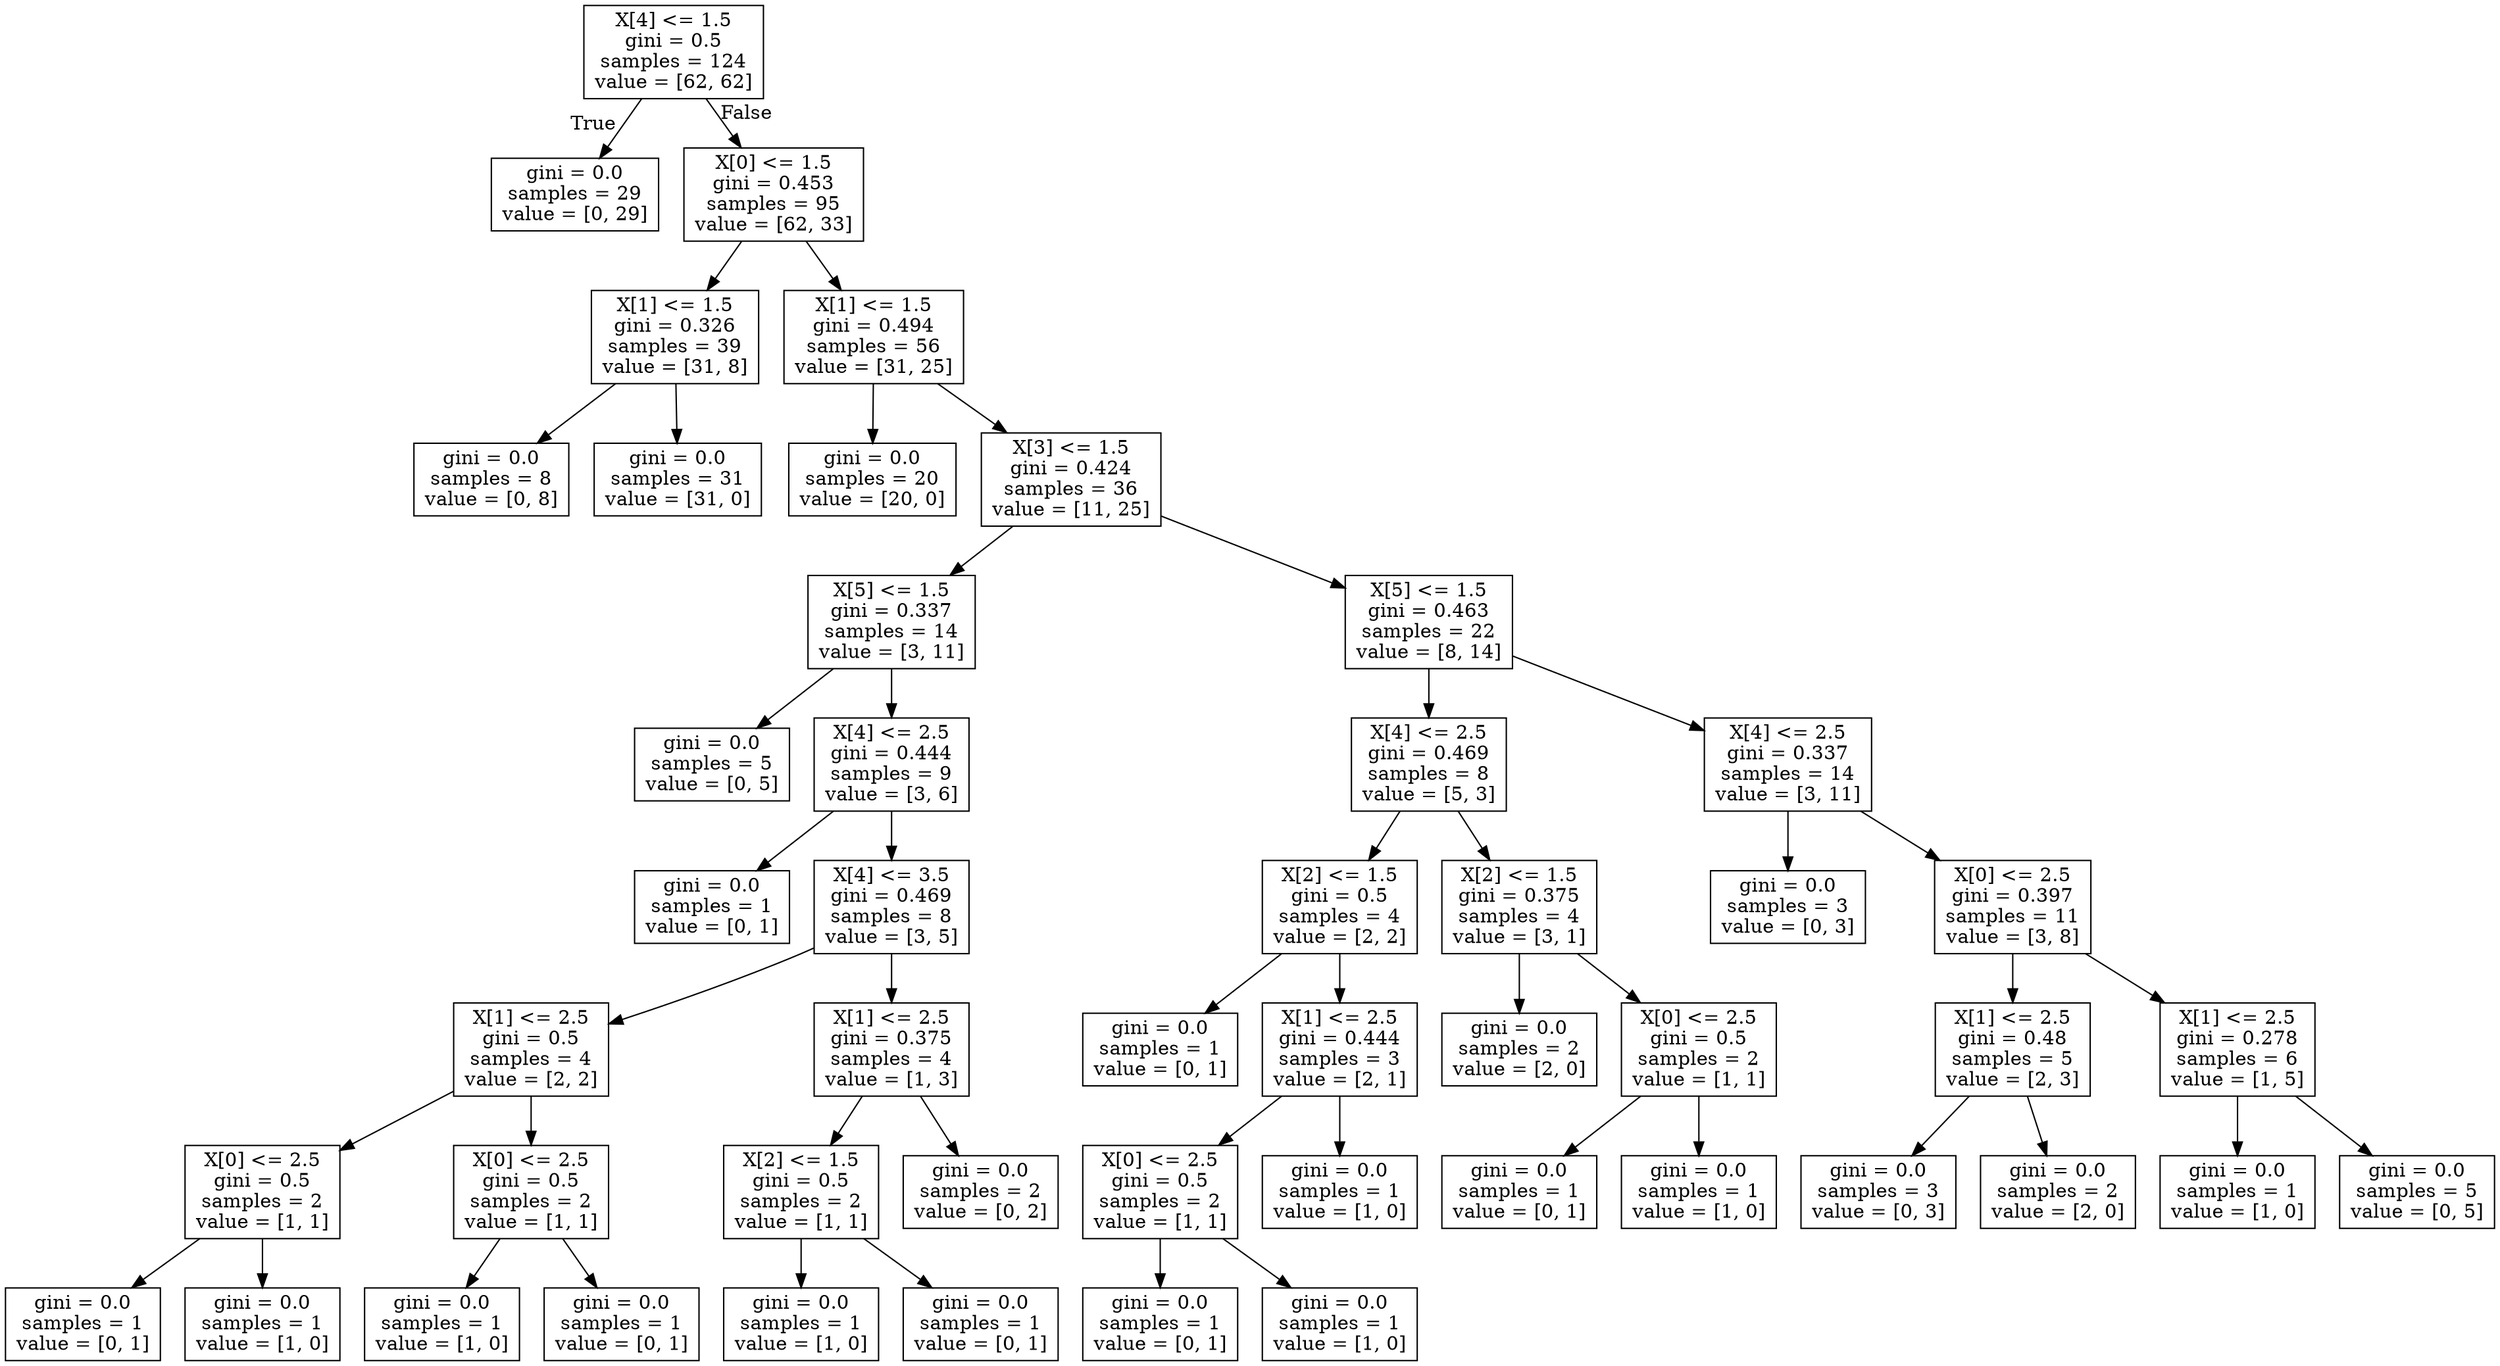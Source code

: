 digraph Tree {
node [shape=box] ;
0 [label="X[4] <= 1.5\ngini = 0.5\nsamples = 124\nvalue = [62, 62]"] ;
1 [label="gini = 0.0\nsamples = 29\nvalue = [0, 29]"] ;
0 -> 1 [labeldistance=2.5, labelangle=45, headlabel="True"] ;
2 [label="X[0] <= 1.5\ngini = 0.453\nsamples = 95\nvalue = [62, 33]"] ;
0 -> 2 [labeldistance=2.5, labelangle=-45, headlabel="False"] ;
3 [label="X[1] <= 1.5\ngini = 0.326\nsamples = 39\nvalue = [31, 8]"] ;
2 -> 3 ;
4 [label="gini = 0.0\nsamples = 8\nvalue = [0, 8]"] ;
3 -> 4 ;
5 [label="gini = 0.0\nsamples = 31\nvalue = [31, 0]"] ;
3 -> 5 ;
6 [label="X[1] <= 1.5\ngini = 0.494\nsamples = 56\nvalue = [31, 25]"] ;
2 -> 6 ;
7 [label="gini = 0.0\nsamples = 20\nvalue = [20, 0]"] ;
6 -> 7 ;
8 [label="X[3] <= 1.5\ngini = 0.424\nsamples = 36\nvalue = [11, 25]"] ;
6 -> 8 ;
9 [label="X[5] <= 1.5\ngini = 0.337\nsamples = 14\nvalue = [3, 11]"] ;
8 -> 9 ;
10 [label="gini = 0.0\nsamples = 5\nvalue = [0, 5]"] ;
9 -> 10 ;
11 [label="X[4] <= 2.5\ngini = 0.444\nsamples = 9\nvalue = [3, 6]"] ;
9 -> 11 ;
12 [label="gini = 0.0\nsamples = 1\nvalue = [0, 1]"] ;
11 -> 12 ;
13 [label="X[4] <= 3.5\ngini = 0.469\nsamples = 8\nvalue = [3, 5]"] ;
11 -> 13 ;
14 [label="X[1] <= 2.5\ngini = 0.5\nsamples = 4\nvalue = [2, 2]"] ;
13 -> 14 ;
15 [label="X[0] <= 2.5\ngini = 0.5\nsamples = 2\nvalue = [1, 1]"] ;
14 -> 15 ;
16 [label="gini = 0.0\nsamples = 1\nvalue = [0, 1]"] ;
15 -> 16 ;
17 [label="gini = 0.0\nsamples = 1\nvalue = [1, 0]"] ;
15 -> 17 ;
18 [label="X[0] <= 2.5\ngini = 0.5\nsamples = 2\nvalue = [1, 1]"] ;
14 -> 18 ;
19 [label="gini = 0.0\nsamples = 1\nvalue = [1, 0]"] ;
18 -> 19 ;
20 [label="gini = 0.0\nsamples = 1\nvalue = [0, 1]"] ;
18 -> 20 ;
21 [label="X[1] <= 2.5\ngini = 0.375\nsamples = 4\nvalue = [1, 3]"] ;
13 -> 21 ;
22 [label="X[2] <= 1.5\ngini = 0.5\nsamples = 2\nvalue = [1, 1]"] ;
21 -> 22 ;
23 [label="gini = 0.0\nsamples = 1\nvalue = [1, 0]"] ;
22 -> 23 ;
24 [label="gini = 0.0\nsamples = 1\nvalue = [0, 1]"] ;
22 -> 24 ;
25 [label="gini = 0.0\nsamples = 2\nvalue = [0, 2]"] ;
21 -> 25 ;
26 [label="X[5] <= 1.5\ngini = 0.463\nsamples = 22\nvalue = [8, 14]"] ;
8 -> 26 ;
27 [label="X[4] <= 2.5\ngini = 0.469\nsamples = 8\nvalue = [5, 3]"] ;
26 -> 27 ;
28 [label="X[2] <= 1.5\ngini = 0.5\nsamples = 4\nvalue = [2, 2]"] ;
27 -> 28 ;
29 [label="gini = 0.0\nsamples = 1\nvalue = [0, 1]"] ;
28 -> 29 ;
30 [label="X[1] <= 2.5\ngini = 0.444\nsamples = 3\nvalue = [2, 1]"] ;
28 -> 30 ;
31 [label="X[0] <= 2.5\ngini = 0.5\nsamples = 2\nvalue = [1, 1]"] ;
30 -> 31 ;
32 [label="gini = 0.0\nsamples = 1\nvalue = [0, 1]"] ;
31 -> 32 ;
33 [label="gini = 0.0\nsamples = 1\nvalue = [1, 0]"] ;
31 -> 33 ;
34 [label="gini = 0.0\nsamples = 1\nvalue = [1, 0]"] ;
30 -> 34 ;
35 [label="X[2] <= 1.5\ngini = 0.375\nsamples = 4\nvalue = [3, 1]"] ;
27 -> 35 ;
36 [label="gini = 0.0\nsamples = 2\nvalue = [2, 0]"] ;
35 -> 36 ;
37 [label="X[0] <= 2.5\ngini = 0.5\nsamples = 2\nvalue = [1, 1]"] ;
35 -> 37 ;
38 [label="gini = 0.0\nsamples = 1\nvalue = [0, 1]"] ;
37 -> 38 ;
39 [label="gini = 0.0\nsamples = 1\nvalue = [1, 0]"] ;
37 -> 39 ;
40 [label="X[4] <= 2.5\ngini = 0.337\nsamples = 14\nvalue = [3, 11]"] ;
26 -> 40 ;
41 [label="gini = 0.0\nsamples = 3\nvalue = [0, 3]"] ;
40 -> 41 ;
42 [label="X[0] <= 2.5\ngini = 0.397\nsamples = 11\nvalue = [3, 8]"] ;
40 -> 42 ;
43 [label="X[1] <= 2.5\ngini = 0.48\nsamples = 5\nvalue = [2, 3]"] ;
42 -> 43 ;
44 [label="gini = 0.0\nsamples = 3\nvalue = [0, 3]"] ;
43 -> 44 ;
45 [label="gini = 0.0\nsamples = 2\nvalue = [2, 0]"] ;
43 -> 45 ;
46 [label="X[1] <= 2.5\ngini = 0.278\nsamples = 6\nvalue = [1, 5]"] ;
42 -> 46 ;
47 [label="gini = 0.0\nsamples = 1\nvalue = [1, 0]"] ;
46 -> 47 ;
48 [label="gini = 0.0\nsamples = 5\nvalue = [0, 5]"] ;
46 -> 48 ;
}